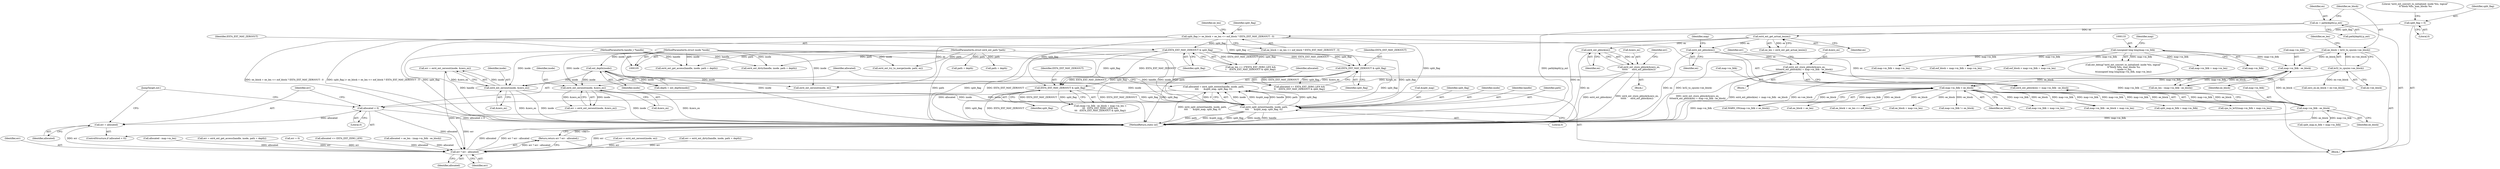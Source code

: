 digraph "0_linux_667eff35a1f56fa74ce98a0c7c29a40adc1ba4e3@API" {
"1000430" [label="(Call,allocated = ext4_split_extent(handle, inode, path,\n\t\t\t\t       &split_map, split_flag, 0))"];
"1000432" [label="(Call,ext4_split_extent(handle, inode, path,\n\t\t\t\t       &split_map, split_flag, 0))"];
"1000106" [label="(MethodParameterIn,handle_t *handle)"];
"1000334" [label="(Call,ext4_ext_zeroout(inode, &zero_ex))"];
"1000180" [label="(Call,ext_depth(inode))"];
"1000107" [label="(MethodParameterIn,struct inode *inode)"];
"1000321" [label="(Call,ext4_ext_store_pblock(&zero_ex,\n\t\t\t\text4_ext_pblock(ex) + map->m_lblk - ee_block))"];
"1000325" [label="(Call,ext4_ext_pblock(ex))"];
"1000197" [label="(Call,ext4_ext_get_actual_len(ex))"];
"1000182" [label="(Call,ex = path[depth].p_ext)"];
"1000327" [label="(Call,map->m_lblk - ee_block)"];
"1000209" [label="(Call,map->m_lblk < ee_block)"];
"1000203" [label="(Call,map->m_lblk - ee_block)"];
"1000132" [label="(Call,(unsigned long long)map->m_lblk)"];
"1000189" [label="(Call,ee_block = le32_to_cpu(ex->ee_block))"];
"1000191" [label="(Call,le32_to_cpu(ex->ee_block))"];
"1000402" [label="(Call,ext4_ext_zeroout(inode, &zero_ex))"];
"1000395" [label="(Call,ext4_ext_store_pblock(&zero_ex,\n\t\t\t\t\t\t      ext4_ext_pblock(ex)))"];
"1000398" [label="(Call,ext4_ext_pblock(ex))"];
"1000109" [label="(MethodParameterIn,struct ext4_ext_path *path)"];
"1000367" [label="(Call,EXT4_EXT_MAY_ZEROOUT & split_flag)"];
"1000295" [label="(Call,EXT4_EXT_MAY_ZEROOUT & split_flag)"];
"1000231" [label="(Call,EXT4_EXT_MAY_ZEROOUT & split_flag)"];
"1000214" [label="(Call,split_flag |= ee_block + ee_len <= eof_block ? EXT4_EXT_MAY_ZEROOUT : 0)"];
"1000124" [label="(Call,split_flag = 0)"];
"1000441" [label="(Call,allocated < 0)"];
"1000444" [label="(Call,err = allocated)"];
"1000449" [label="(Call,err ? err : allocated)"];
"1000448" [label="(Return,return err ? err : allocated;)"];
"1000369" [label="(Identifier,split_flag)"];
"1000325" [label="(Call,ext4_ext_pblock(ex))"];
"1000441" [label="(Call,allocated < 0)"];
"1000298" [label="(Block,)"];
"1000448" [label="(Return,return err ? err : allocated;)"];
"1000227" [label="(Identifier,ee_len)"];
"1000303" [label="(Call,cpu_to_le32(map->m_lblk + map->m_len))"];
"1000368" [label="(Identifier,EXT4_EXT_MAY_ZEROOUT)"];
"1000322" [label="(Call,&zero_ex)"];
"1000209" [label="(Call,map->m_lblk < ee_block)"];
"1000124" [label="(Call,split_flag = 0)"];
"1000235" [label="(Call,err = ext4_ext_zeroout(inode, ex))"];
"1000341" [label="(Call,split_map.m_lblk = map->m_lblk)"];
"1000208" [label="(Call,WARN_ON(map->m_lblk < ee_block))"];
"1000404" [label="(Call,&zero_ex)"];
"1000182" [label="(Call,ex = path[depth].p_ext)"];
"1000190" [label="(Identifier,ee_block)"];
"1000218" [label="(Call,ee_block + ee_len)"];
"1000162" [label="(Call,map->m_lblk + map->m_len)"];
"1000402" [label="(Call,ext4_ext_zeroout(inode, &zero_ex))"];
"1000126" [label="(Literal,0)"];
"1000138" [label="(Identifier,map)"];
"1000445" [label="(Identifier,err)"];
"1000452" [label="(Identifier,allocated)"];
"1000321" [label="(Call,ext4_ext_store_pblock(&zero_ex,\n\t\t\t\text4_ext_pblock(ex) + map->m_lblk - ee_block))"];
"1000169" [label="(Call,eof_block = map->m_lblk + map->m_len)"];
"1000232" [label="(Identifier,EXT4_EXT_MAY_ZEROOUT)"];
"1000160" [label="(Call,eof_block < map->m_lblk + map->m_len)"];
"1000217" [label="(Call,ee_block + ee_len <= eof_block)"];
"1000260" [label="(Call,err = ext4_ext_dirty(handle, inode, path + depth))"];
"1000125" [label="(Identifier,split_flag)"];
"1000245" [label="(Call,ext4_ext_get_access(handle, inode, path + depth))"];
"1000396" [label="(Call,&zero_ex)"];
"1000204" [label="(Call,map->m_lblk)"];
"1000262" [label="(Call,ext4_ext_dirty(handle, inode, path + depth))"];
"1000449" [label="(Call,err ? err : allocated)"];
"1000215" [label="(Identifier,split_flag)"];
"1000127" [label="(Call,ext_debug(\"ext4_ext_convert_to_initialized: inode %lu, logical\"\n \t\t\"block %llu, max_blocks %u\n\", inode->i_ino,\n\t\t(unsigned long long)map->m_lblk, map->m_len))"];
"1000196" [label="(Identifier,ee_len)"];
"1000181" [label="(Identifier,inode)"];
"1000191" [label="(Call,le32_to_cpu(ex->ee_block))"];
"1000296" [label="(Identifier,EXT4_EXT_MAY_ZEROOUT)"];
"1000225" [label="(Call,ee_len <= 2*EXT4_EXT_ZERO_LEN &&\n\t    (EXT4_EXT_MAY_ZEROOUT & split_flag))"];
"1000295" [label="(Call,EXT4_EXT_MAY_ZEROOUT & split_flag)"];
"1000195" [label="(Call,ee_len = ext4_ext_get_actual_len(ex))"];
"1000403" [label="(Identifier,inode)"];
"1000237" [label="(Call,ext4_ext_zeroout(inode, ex))"];
"1000334" [label="(Call,ext4_ext_zeroout(inode, &zero_ex))"];
"1000203" [label="(Call,map->m_lblk - ee_block)"];
"1000377" [label="(Block,)"];
"1000192" [label="(Call,ex->ee_block)"];
"1000444" [label="(Call,err = allocated)"];
"1000436" [label="(Call,&split_map)"];
"1000256" [label="(Call,ext4_ext_try_to_merge(inode, path, ex))"];
"1000171" [label="(Call,map->m_lblk + map->m_len)"];
"1000210" [label="(Call,map->m_lblk)"];
"1000438" [label="(Identifier,split_flag)"];
"1000109" [label="(MethodParameterIn,struct ext4_ext_path *path)"];
"1000450" [label="(Identifier,err)"];
"1000180" [label="(Call,ext_depth(inode))"];
"1000201" [label="(Call,ee_len - (map->m_lblk - ee_block))"];
"1000134" [label="(Call,map->m_lblk)"];
"1000214" [label="(Call,split_flag |= ee_block + ee_len <= eof_block ? EXT4_EXT_MAY_ZEROOUT : 0)"];
"1000442" [label="(Identifier,allocated)"];
"1000332" [label="(Call,err = ext4_ext_zeroout(inode, &zero_ex))"];
"1000316" [label="(Call,allocated - map->m_len)"];
"1000243" [label="(Call,err = ext4_ext_get_access(handle, inode, path + depth))"];
"1000431" [label="(Identifier,allocated)"];
"1000326" [label="(Identifier,ex)"];
"1000248" [label="(Call,path + depth)"];
"1000297" [label="(Identifier,split_flag)"];
"1000120" [label="(Call,err = 0)"];
"1000189" [label="(Call,ee_block = le32_to_cpu(ex->ee_block))"];
"1000198" [label="(Identifier,ex)"];
"1000432" [label="(Call,ext4_split_extent(handle, inode, path,\n\t\t\t\t       &split_map, split_flag, 0))"];
"1000231" [label="(Call,EXT4_EXT_MAY_ZEROOUT & split_flag)"];
"1000361" [label="(Call,ee_block + map->m_len)"];
"1000110" [label="(Block,)"];
"1000327" [label="(Call,map->m_lblk - ee_block)"];
"1000336" [label="(Call,&zero_ex)"];
"1000328" [label="(Call,map->m_lblk)"];
"1000372" [label="(Call,map->m_lblk != ee_block)"];
"1000440" [label="(ControlStructure,if (allocated < 0))"];
"1000434" [label="(Identifier,inode)"];
"1000398" [label="(Call,ext4_ext_pblock(ex))"];
"1000183" [label="(Identifier,ex)"];
"1000451" [label="(Identifier,err)"];
"1000447" [label="(JumpTarget,out:)"];
"1000233" [label="(Identifier,split_flag)"];
"1000453" [label="(MethodReturn,static int)"];
"1000106" [label="(MethodParameterIn,handle_t *handle)"];
"1000401" [label="(Identifier,err)"];
"1000128" [label="(Literal,\"ext4_ext_convert_to_initialized: inode %lu, logical\"\n \t\t\"block %llu, max_blocks %u\n\")"];
"1000292" [label="(Call,allocated <= EXT4_EXT_ZERO_LEN)"];
"1000184" [label="(Call,path[depth].p_ext)"];
"1000333" [label="(Identifier,err)"];
"1000329" [label="(Identifier,map)"];
"1000213" [label="(Identifier,ee_block)"];
"1000443" [label="(Literal,0)"];
"1000355" [label="(Call,(map->m_lblk - ee_block + map->m_len <\n\t\t\t   EXT4_EXT_ZERO_LEN) &&\n\t\t\t   (EXT4_EXT_MAY_ZEROOUT & split_flag))"];
"1000367" [label="(Call,EXT4_EXT_MAY_ZEROOUT & split_flag)"];
"1000433" [label="(Identifier,handle)"];
"1000304" [label="(Call,map->m_lblk + map->m_len)"];
"1000439" [label="(Literal,0)"];
"1000107" [label="(MethodParameterIn,struct inode *inode)"];
"1000216" [label="(Call,ee_block + ee_len <= eof_block ? EXT4_EXT_MAY_ZEROOUT : 0)"];
"1000178" [label="(Call,depth = ext_depth(inode))"];
"1000132" [label="(Call,(unsigned long long)map->m_lblk)"];
"1000446" [label="(Identifier,allocated)"];
"1000199" [label="(Call,allocated = ee_len - (map->m_lblk - ee_block))"];
"1000357" [label="(Call,map->m_lblk - ee_block + map->m_len)"];
"1000399" [label="(Identifier,ex)"];
"1000430" [label="(Call,allocated = ext4_split_extent(handle, inode, path,\n\t\t\t\t       &split_map, split_flag, 0))"];
"1000207" [label="(Identifier,ee_block)"];
"1000291" [label="(Call,allocated <= EXT4_EXT_ZERO_LEN &&\n\t\t    (EXT4_EXT_MAY_ZEROOUT & split_flag))"];
"1000331" [label="(Identifier,ee_block)"];
"1000197" [label="(Call,ext4_ext_get_actual_len(ex))"];
"1000395" [label="(Call,ext4_ext_store_pblock(&zero_ex,\n\t\t\t\t\t\t      ext4_ext_pblock(ex)))"];
"1000378" [label="(Call,zero_ex.ee_block = ex->ee_block)"];
"1000435" [label="(Identifier,path)"];
"1000400" [label="(Call,err = ext4_ext_zeroout(inode, &zero_ex))"];
"1000269" [label="(Call,split_map.m_lblk = map->m_lblk)"];
"1000265" [label="(Call,path + depth)"];
"1000324" [label="(Call,ext4_ext_pblock(ex) + map->m_lblk - ee_block)"];
"1000335" [label="(Identifier,inode)"];
"1000430" -> "1000110"  [label="AST: "];
"1000430" -> "1000432"  [label="CFG: "];
"1000431" -> "1000430"  [label="AST: "];
"1000432" -> "1000430"  [label="AST: "];
"1000442" -> "1000430"  [label="CFG: "];
"1000430" -> "1000453"  [label="DDG: ext4_split_extent(handle, inode, path,\n\t\t\t\t       &split_map, split_flag, 0)"];
"1000432" -> "1000430"  [label="DDG: inode"];
"1000432" -> "1000430"  [label="DDG: &split_map"];
"1000432" -> "1000430"  [label="DDG: handle"];
"1000432" -> "1000430"  [label="DDG: path"];
"1000432" -> "1000430"  [label="DDG: split_flag"];
"1000432" -> "1000430"  [label="DDG: 0"];
"1000430" -> "1000441"  [label="DDG: allocated"];
"1000432" -> "1000439"  [label="CFG: "];
"1000433" -> "1000432"  [label="AST: "];
"1000434" -> "1000432"  [label="AST: "];
"1000435" -> "1000432"  [label="AST: "];
"1000436" -> "1000432"  [label="AST: "];
"1000438" -> "1000432"  [label="AST: "];
"1000439" -> "1000432"  [label="AST: "];
"1000432" -> "1000453"  [label="DDG: &split_map"];
"1000432" -> "1000453"  [label="DDG: split_flag"];
"1000432" -> "1000453"  [label="DDG: inode"];
"1000432" -> "1000453"  [label="DDG: handle"];
"1000432" -> "1000453"  [label="DDG: path"];
"1000106" -> "1000432"  [label="DDG: handle"];
"1000334" -> "1000432"  [label="DDG: inode"];
"1000180" -> "1000432"  [label="DDG: inode"];
"1000402" -> "1000432"  [label="DDG: inode"];
"1000107" -> "1000432"  [label="DDG: inode"];
"1000109" -> "1000432"  [label="DDG: path"];
"1000367" -> "1000432"  [label="DDG: split_flag"];
"1000231" -> "1000432"  [label="DDG: split_flag"];
"1000295" -> "1000432"  [label="DDG: split_flag"];
"1000214" -> "1000432"  [label="DDG: split_flag"];
"1000106" -> "1000105"  [label="AST: "];
"1000106" -> "1000453"  [label="DDG: handle"];
"1000106" -> "1000245"  [label="DDG: handle"];
"1000106" -> "1000262"  [label="DDG: handle"];
"1000334" -> "1000332"  [label="AST: "];
"1000334" -> "1000336"  [label="CFG: "];
"1000335" -> "1000334"  [label="AST: "];
"1000336" -> "1000334"  [label="AST: "];
"1000332" -> "1000334"  [label="CFG: "];
"1000334" -> "1000453"  [label="DDG: &zero_ex"];
"1000334" -> "1000453"  [label="DDG: inode"];
"1000334" -> "1000332"  [label="DDG: inode"];
"1000334" -> "1000332"  [label="DDG: &zero_ex"];
"1000180" -> "1000334"  [label="DDG: inode"];
"1000107" -> "1000334"  [label="DDG: inode"];
"1000321" -> "1000334"  [label="DDG: &zero_ex"];
"1000180" -> "1000178"  [label="AST: "];
"1000180" -> "1000181"  [label="CFG: "];
"1000181" -> "1000180"  [label="AST: "];
"1000178" -> "1000180"  [label="CFG: "];
"1000180" -> "1000178"  [label="DDG: inode"];
"1000107" -> "1000180"  [label="DDG: inode"];
"1000180" -> "1000237"  [label="DDG: inode"];
"1000180" -> "1000402"  [label="DDG: inode"];
"1000107" -> "1000105"  [label="AST: "];
"1000107" -> "1000453"  [label="DDG: inode"];
"1000107" -> "1000237"  [label="DDG: inode"];
"1000107" -> "1000245"  [label="DDG: inode"];
"1000107" -> "1000256"  [label="DDG: inode"];
"1000107" -> "1000262"  [label="DDG: inode"];
"1000107" -> "1000402"  [label="DDG: inode"];
"1000321" -> "1000298"  [label="AST: "];
"1000321" -> "1000324"  [label="CFG: "];
"1000322" -> "1000321"  [label="AST: "];
"1000324" -> "1000321"  [label="AST: "];
"1000333" -> "1000321"  [label="CFG: "];
"1000321" -> "1000453"  [label="DDG: ext4_ext_pblock(ex) + map->m_lblk - ee_block"];
"1000321" -> "1000453"  [label="DDG: ext4_ext_store_pblock(&zero_ex,\n\t\t\t\text4_ext_pblock(ex) + map->m_lblk - ee_block)"];
"1000325" -> "1000321"  [label="DDG: ex"];
"1000327" -> "1000321"  [label="DDG: map->m_lblk"];
"1000327" -> "1000321"  [label="DDG: ee_block"];
"1000325" -> "1000324"  [label="AST: "];
"1000325" -> "1000326"  [label="CFG: "];
"1000326" -> "1000325"  [label="AST: "];
"1000329" -> "1000325"  [label="CFG: "];
"1000325" -> "1000453"  [label="DDG: ex"];
"1000325" -> "1000324"  [label="DDG: ex"];
"1000197" -> "1000325"  [label="DDG: ex"];
"1000197" -> "1000195"  [label="AST: "];
"1000197" -> "1000198"  [label="CFG: "];
"1000198" -> "1000197"  [label="AST: "];
"1000195" -> "1000197"  [label="CFG: "];
"1000197" -> "1000453"  [label="DDG: ex"];
"1000197" -> "1000195"  [label="DDG: ex"];
"1000182" -> "1000197"  [label="DDG: ex"];
"1000197" -> "1000237"  [label="DDG: ex"];
"1000197" -> "1000398"  [label="DDG: ex"];
"1000182" -> "1000110"  [label="AST: "];
"1000182" -> "1000184"  [label="CFG: "];
"1000183" -> "1000182"  [label="AST: "];
"1000184" -> "1000182"  [label="AST: "];
"1000190" -> "1000182"  [label="CFG: "];
"1000182" -> "1000453"  [label="DDG: path[depth].p_ext"];
"1000327" -> "1000324"  [label="AST: "];
"1000327" -> "1000331"  [label="CFG: "];
"1000328" -> "1000327"  [label="AST: "];
"1000331" -> "1000327"  [label="AST: "];
"1000324" -> "1000327"  [label="CFG: "];
"1000327" -> "1000453"  [label="DDG: ee_block"];
"1000327" -> "1000453"  [label="DDG: map->m_lblk"];
"1000327" -> "1000324"  [label="DDG: map->m_lblk"];
"1000327" -> "1000324"  [label="DDG: ee_block"];
"1000209" -> "1000327"  [label="DDG: map->m_lblk"];
"1000209" -> "1000327"  [label="DDG: ee_block"];
"1000327" -> "1000341"  [label="DDG: map->m_lblk"];
"1000209" -> "1000208"  [label="AST: "];
"1000209" -> "1000213"  [label="CFG: "];
"1000210" -> "1000209"  [label="AST: "];
"1000213" -> "1000209"  [label="AST: "];
"1000208" -> "1000209"  [label="CFG: "];
"1000209" -> "1000453"  [label="DDG: map->m_lblk"];
"1000209" -> "1000208"  [label="DDG: map->m_lblk"];
"1000209" -> "1000208"  [label="DDG: ee_block"];
"1000203" -> "1000209"  [label="DDG: map->m_lblk"];
"1000203" -> "1000209"  [label="DDG: ee_block"];
"1000209" -> "1000217"  [label="DDG: ee_block"];
"1000209" -> "1000218"  [label="DDG: ee_block"];
"1000209" -> "1000269"  [label="DDG: map->m_lblk"];
"1000209" -> "1000303"  [label="DDG: map->m_lblk"];
"1000209" -> "1000304"  [label="DDG: map->m_lblk"];
"1000209" -> "1000357"  [label="DDG: map->m_lblk"];
"1000209" -> "1000357"  [label="DDG: ee_block"];
"1000209" -> "1000361"  [label="DDG: ee_block"];
"1000209" -> "1000372"  [label="DDG: ee_block"];
"1000203" -> "1000201"  [label="AST: "];
"1000203" -> "1000207"  [label="CFG: "];
"1000204" -> "1000203"  [label="AST: "];
"1000207" -> "1000203"  [label="AST: "];
"1000201" -> "1000203"  [label="CFG: "];
"1000203" -> "1000201"  [label="DDG: map->m_lblk"];
"1000203" -> "1000201"  [label="DDG: ee_block"];
"1000132" -> "1000203"  [label="DDG: map->m_lblk"];
"1000189" -> "1000203"  [label="DDG: ee_block"];
"1000132" -> "1000127"  [label="AST: "];
"1000132" -> "1000134"  [label="CFG: "];
"1000133" -> "1000132"  [label="AST: "];
"1000134" -> "1000132"  [label="AST: "];
"1000138" -> "1000132"  [label="CFG: "];
"1000132" -> "1000127"  [label="DDG: map->m_lblk"];
"1000132" -> "1000160"  [label="DDG: map->m_lblk"];
"1000132" -> "1000162"  [label="DDG: map->m_lblk"];
"1000132" -> "1000169"  [label="DDG: map->m_lblk"];
"1000132" -> "1000171"  [label="DDG: map->m_lblk"];
"1000189" -> "1000110"  [label="AST: "];
"1000189" -> "1000191"  [label="CFG: "];
"1000190" -> "1000189"  [label="AST: "];
"1000191" -> "1000189"  [label="AST: "];
"1000196" -> "1000189"  [label="CFG: "];
"1000189" -> "1000453"  [label="DDG: le32_to_cpu(ex->ee_block)"];
"1000191" -> "1000189"  [label="DDG: ex->ee_block"];
"1000191" -> "1000192"  [label="CFG: "];
"1000192" -> "1000191"  [label="AST: "];
"1000191" -> "1000453"  [label="DDG: ex->ee_block"];
"1000191" -> "1000378"  [label="DDG: ex->ee_block"];
"1000402" -> "1000400"  [label="AST: "];
"1000402" -> "1000404"  [label="CFG: "];
"1000403" -> "1000402"  [label="AST: "];
"1000404" -> "1000402"  [label="AST: "];
"1000400" -> "1000402"  [label="CFG: "];
"1000402" -> "1000453"  [label="DDG: &zero_ex"];
"1000402" -> "1000453"  [label="DDG: inode"];
"1000402" -> "1000400"  [label="DDG: inode"];
"1000402" -> "1000400"  [label="DDG: &zero_ex"];
"1000395" -> "1000402"  [label="DDG: &zero_ex"];
"1000395" -> "1000377"  [label="AST: "];
"1000395" -> "1000398"  [label="CFG: "];
"1000396" -> "1000395"  [label="AST: "];
"1000398" -> "1000395"  [label="AST: "];
"1000401" -> "1000395"  [label="CFG: "];
"1000395" -> "1000453"  [label="DDG: ext4_ext_pblock(ex)"];
"1000395" -> "1000453"  [label="DDG: ext4_ext_store_pblock(&zero_ex,\n\t\t\t\t\t\t      ext4_ext_pblock(ex))"];
"1000398" -> "1000395"  [label="DDG: ex"];
"1000398" -> "1000399"  [label="CFG: "];
"1000399" -> "1000398"  [label="AST: "];
"1000398" -> "1000453"  [label="DDG: ex"];
"1000109" -> "1000105"  [label="AST: "];
"1000109" -> "1000453"  [label="DDG: path"];
"1000109" -> "1000245"  [label="DDG: path"];
"1000109" -> "1000248"  [label="DDG: path"];
"1000109" -> "1000256"  [label="DDG: path"];
"1000109" -> "1000262"  [label="DDG: path"];
"1000109" -> "1000265"  [label="DDG: path"];
"1000367" -> "1000355"  [label="AST: "];
"1000367" -> "1000369"  [label="CFG: "];
"1000368" -> "1000367"  [label="AST: "];
"1000369" -> "1000367"  [label="AST: "];
"1000355" -> "1000367"  [label="CFG: "];
"1000367" -> "1000453"  [label="DDG: split_flag"];
"1000367" -> "1000453"  [label="DDG: EXT4_EXT_MAY_ZEROOUT"];
"1000367" -> "1000355"  [label="DDG: EXT4_EXT_MAY_ZEROOUT"];
"1000367" -> "1000355"  [label="DDG: split_flag"];
"1000295" -> "1000367"  [label="DDG: EXT4_EXT_MAY_ZEROOUT"];
"1000295" -> "1000367"  [label="DDG: split_flag"];
"1000231" -> "1000367"  [label="DDG: EXT4_EXT_MAY_ZEROOUT"];
"1000231" -> "1000367"  [label="DDG: split_flag"];
"1000214" -> "1000367"  [label="DDG: split_flag"];
"1000295" -> "1000291"  [label="AST: "];
"1000295" -> "1000297"  [label="CFG: "];
"1000296" -> "1000295"  [label="AST: "];
"1000297" -> "1000295"  [label="AST: "];
"1000291" -> "1000295"  [label="CFG: "];
"1000295" -> "1000453"  [label="DDG: EXT4_EXT_MAY_ZEROOUT"];
"1000295" -> "1000453"  [label="DDG: split_flag"];
"1000295" -> "1000291"  [label="DDG: EXT4_EXT_MAY_ZEROOUT"];
"1000295" -> "1000291"  [label="DDG: split_flag"];
"1000231" -> "1000295"  [label="DDG: EXT4_EXT_MAY_ZEROOUT"];
"1000231" -> "1000295"  [label="DDG: split_flag"];
"1000214" -> "1000295"  [label="DDG: split_flag"];
"1000231" -> "1000225"  [label="AST: "];
"1000231" -> "1000233"  [label="CFG: "];
"1000232" -> "1000231"  [label="AST: "];
"1000233" -> "1000231"  [label="AST: "];
"1000225" -> "1000231"  [label="CFG: "];
"1000231" -> "1000453"  [label="DDG: split_flag"];
"1000231" -> "1000453"  [label="DDG: EXT4_EXT_MAY_ZEROOUT"];
"1000231" -> "1000225"  [label="DDG: EXT4_EXT_MAY_ZEROOUT"];
"1000231" -> "1000225"  [label="DDG: split_flag"];
"1000214" -> "1000231"  [label="DDG: split_flag"];
"1000214" -> "1000110"  [label="AST: "];
"1000214" -> "1000216"  [label="CFG: "];
"1000215" -> "1000214"  [label="AST: "];
"1000216" -> "1000214"  [label="AST: "];
"1000227" -> "1000214"  [label="CFG: "];
"1000214" -> "1000453"  [label="DDG: ee_block + ee_len <= eof_block ? EXT4_EXT_MAY_ZEROOUT : 0"];
"1000214" -> "1000453"  [label="DDG: split_flag |= ee_block + ee_len <= eof_block ? EXT4_EXT_MAY_ZEROOUT : 0"];
"1000214" -> "1000453"  [label="DDG: split_flag"];
"1000124" -> "1000214"  [label="DDG: split_flag"];
"1000124" -> "1000110"  [label="AST: "];
"1000124" -> "1000126"  [label="CFG: "];
"1000125" -> "1000124"  [label="AST: "];
"1000126" -> "1000124"  [label="AST: "];
"1000128" -> "1000124"  [label="CFG: "];
"1000441" -> "1000440"  [label="AST: "];
"1000441" -> "1000443"  [label="CFG: "];
"1000442" -> "1000441"  [label="AST: "];
"1000443" -> "1000441"  [label="AST: "];
"1000445" -> "1000441"  [label="CFG: "];
"1000447" -> "1000441"  [label="CFG: "];
"1000441" -> "1000453"  [label="DDG: allocated < 0"];
"1000441" -> "1000444"  [label="DDG: allocated"];
"1000441" -> "1000449"  [label="DDG: allocated"];
"1000444" -> "1000440"  [label="AST: "];
"1000444" -> "1000446"  [label="CFG: "];
"1000445" -> "1000444"  [label="AST: "];
"1000446" -> "1000444"  [label="AST: "];
"1000447" -> "1000444"  [label="CFG: "];
"1000444" -> "1000449"  [label="DDG: err"];
"1000449" -> "1000448"  [label="AST: "];
"1000449" -> "1000451"  [label="CFG: "];
"1000449" -> "1000452"  [label="CFG: "];
"1000450" -> "1000449"  [label="AST: "];
"1000451" -> "1000449"  [label="AST: "];
"1000452" -> "1000449"  [label="AST: "];
"1000448" -> "1000449"  [label="CFG: "];
"1000449" -> "1000453"  [label="DDG: err"];
"1000449" -> "1000453"  [label="DDG: allocated"];
"1000449" -> "1000453"  [label="DDG: err ? err : allocated"];
"1000449" -> "1000448"  [label="DDG: err ? err : allocated"];
"1000332" -> "1000449"  [label="DDG: err"];
"1000235" -> "1000449"  [label="DDG: err"];
"1000400" -> "1000449"  [label="DDG: err"];
"1000120" -> "1000449"  [label="DDG: err"];
"1000243" -> "1000449"  [label="DDG: err"];
"1000260" -> "1000449"  [label="DDG: err"];
"1000316" -> "1000449"  [label="DDG: allocated"];
"1000292" -> "1000449"  [label="DDG: allocated"];
"1000199" -> "1000449"  [label="DDG: allocated"];
"1000448" -> "1000110"  [label="AST: "];
"1000453" -> "1000448"  [label="CFG: "];
"1000448" -> "1000453"  [label="DDG: <RET>"];
}
